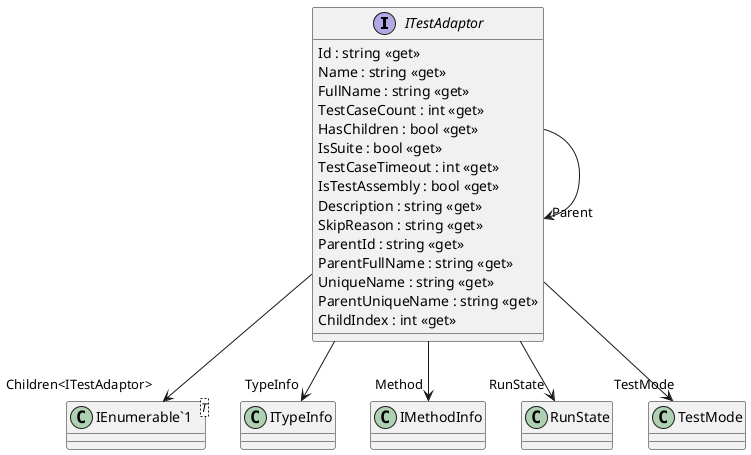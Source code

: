 @startuml
interface ITestAdaptor {
    Id : string <<get>>
    Name : string <<get>>
    FullName : string <<get>>
    TestCaseCount : int <<get>>
    HasChildren : bool <<get>>
    IsSuite : bool <<get>>
    TestCaseTimeout : int <<get>>
    IsTestAssembly : bool <<get>>
    Description : string <<get>>
    SkipReason : string <<get>>
    ParentId : string <<get>>
    ParentFullName : string <<get>>
    UniqueName : string <<get>>
    ParentUniqueName : string <<get>>
    ChildIndex : int <<get>>
}
class "IEnumerable`1"<T> {
}
ITestAdaptor --> "Children<ITestAdaptor>" "IEnumerable`1"
ITestAdaptor --> "Parent" ITestAdaptor
ITestAdaptor --> "TypeInfo" ITypeInfo
ITestAdaptor --> "Method" IMethodInfo
ITestAdaptor --> "RunState" RunState
ITestAdaptor --> "TestMode" TestMode
@enduml
